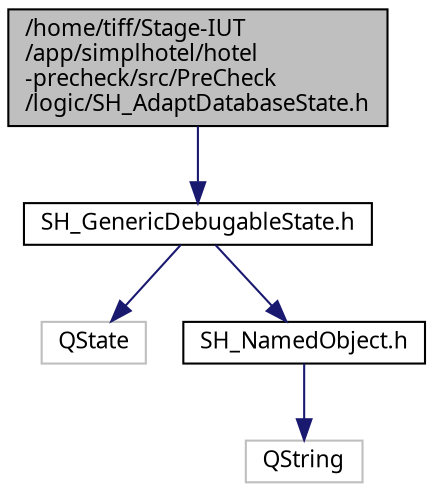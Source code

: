 digraph "/home/tiff/Stage-IUT/app/simplhotel/hotel-precheck/src/PreCheck/logic/SH_AdaptDatabaseState.h"
{
 // INTERACTIVE_SVG=YES
  bgcolor="transparent";
  edge [fontname="Verdana",fontsize="11",labelfontname="Verdana",labelfontsize="11"];
  node [fontname="Verdana",fontsize="11",shape=record];
  Node1 [label="/home/tiff/Stage-IUT\l/app/simplhotel/hotel\l-precheck/src/PreCheck\l/logic/SH_AdaptDatabaseState.h",height=0.2,width=0.4,color="black", fillcolor="grey75", style="filled" fontcolor="black"];
  Node1 -> Node2 [color="midnightblue",fontsize="11",style="solid",fontname="Verdana"];
  Node2 [label="SH_GenericDebugableState.h",height=0.2,width=0.4,color="black",URL="$SH__GenericDebugableState_8h.html"];
  Node2 -> Node3 [color="midnightblue",fontsize="11",style="solid",fontname="Verdana"];
  Node3 [label="QState",height=0.2,width=0.4,color="grey75"];
  Node2 -> Node4 [color="midnightblue",fontsize="11",style="solid",fontname="Verdana"];
  Node4 [label="SH_NamedObject.h",height=0.2,width=0.4,color="black",URL="$SH__NamedObject_8h.html"];
  Node4 -> Node5 [color="midnightblue",fontsize="11",style="solid",fontname="Verdana"];
  Node5 [label="QString",height=0.2,width=0.4,color="grey75"];
}
